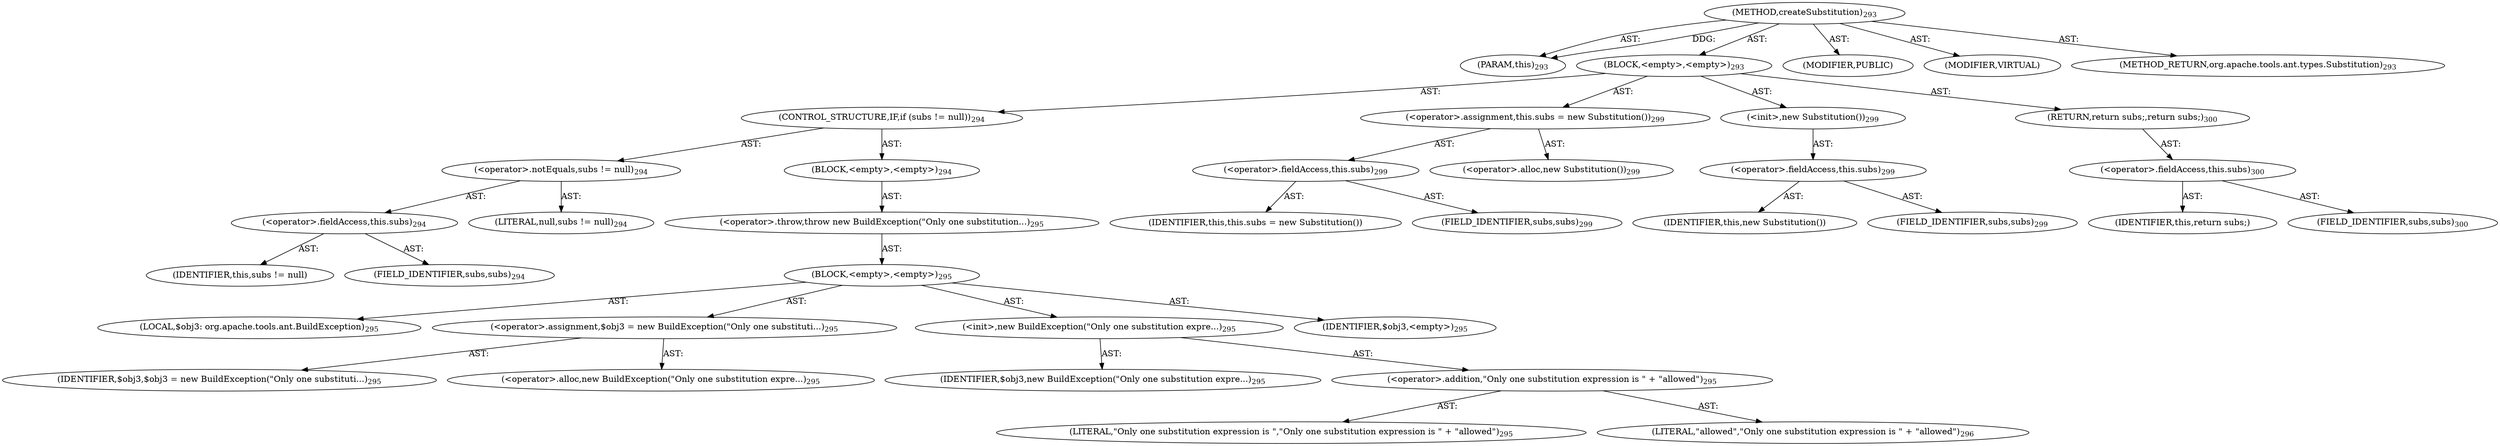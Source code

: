 digraph "createSubstitution" {  
"111669149705" [label = <(METHOD,createSubstitution)<SUB>293</SUB>> ]
"115964117011" [label = <(PARAM,this)<SUB>293</SUB>> ]
"25769803792" [label = <(BLOCK,&lt;empty&gt;,&lt;empty&gt;)<SUB>293</SUB>> ]
"47244640260" [label = <(CONTROL_STRUCTURE,IF,if (subs != null))<SUB>294</SUB>> ]
"30064771148" [label = <(&lt;operator&gt;.notEquals,subs != null)<SUB>294</SUB>> ]
"30064771149" [label = <(&lt;operator&gt;.fieldAccess,this.subs)<SUB>294</SUB>> ]
"68719476804" [label = <(IDENTIFIER,this,subs != null)> ]
"55834574875" [label = <(FIELD_IDENTIFIER,subs,subs)<SUB>294</SUB>> ]
"90194313230" [label = <(LITERAL,null,subs != null)<SUB>294</SUB>> ]
"25769803793" [label = <(BLOCK,&lt;empty&gt;,&lt;empty&gt;)<SUB>294</SUB>> ]
"30064771150" [label = <(&lt;operator&gt;.throw,throw new BuildException(&quot;Only one substitution...)<SUB>295</SUB>> ]
"25769803794" [label = <(BLOCK,&lt;empty&gt;,&lt;empty&gt;)<SUB>295</SUB>> ]
"94489280516" [label = <(LOCAL,$obj3: org.apache.tools.ant.BuildException)<SUB>295</SUB>> ]
"30064771151" [label = <(&lt;operator&gt;.assignment,$obj3 = new BuildException(&quot;Only one substituti...)<SUB>295</SUB>> ]
"68719476805" [label = <(IDENTIFIER,$obj3,$obj3 = new BuildException(&quot;Only one substituti...)<SUB>295</SUB>> ]
"30064771152" [label = <(&lt;operator&gt;.alloc,new BuildException(&quot;Only one substitution expre...)<SUB>295</SUB>> ]
"30064771153" [label = <(&lt;init&gt;,new BuildException(&quot;Only one substitution expre...)<SUB>295</SUB>> ]
"68719476806" [label = <(IDENTIFIER,$obj3,new BuildException(&quot;Only one substitution expre...)<SUB>295</SUB>> ]
"30064771154" [label = <(&lt;operator&gt;.addition,&quot;Only one substitution expression is &quot; + &quot;allowed&quot;)<SUB>295</SUB>> ]
"90194313231" [label = <(LITERAL,&quot;Only one substitution expression is &quot;,&quot;Only one substitution expression is &quot; + &quot;allowed&quot;)<SUB>295</SUB>> ]
"90194313232" [label = <(LITERAL,&quot;allowed&quot;,&quot;Only one substitution expression is &quot; + &quot;allowed&quot;)<SUB>296</SUB>> ]
"68719476807" [label = <(IDENTIFIER,$obj3,&lt;empty&gt;)<SUB>295</SUB>> ]
"30064771155" [label = <(&lt;operator&gt;.assignment,this.subs = new Substitution())<SUB>299</SUB>> ]
"30064771156" [label = <(&lt;operator&gt;.fieldAccess,this.subs)<SUB>299</SUB>> ]
"68719476808" [label = <(IDENTIFIER,this,this.subs = new Substitution())> ]
"55834574876" [label = <(FIELD_IDENTIFIER,subs,subs)<SUB>299</SUB>> ]
"30064771157" [label = <(&lt;operator&gt;.alloc,new Substitution())<SUB>299</SUB>> ]
"30064771158" [label = <(&lt;init&gt;,new Substitution())<SUB>299</SUB>> ]
"30064771159" [label = <(&lt;operator&gt;.fieldAccess,this.subs)<SUB>299</SUB>> ]
"68719476809" [label = <(IDENTIFIER,this,new Substitution())> ]
"55834574877" [label = <(FIELD_IDENTIFIER,subs,subs)<SUB>299</SUB>> ]
"146028888065" [label = <(RETURN,return subs;,return subs;)<SUB>300</SUB>> ]
"30064771160" [label = <(&lt;operator&gt;.fieldAccess,this.subs)<SUB>300</SUB>> ]
"68719476810" [label = <(IDENTIFIER,this,return subs;)> ]
"55834574878" [label = <(FIELD_IDENTIFIER,subs,subs)<SUB>300</SUB>> ]
"133143986202" [label = <(MODIFIER,PUBLIC)> ]
"133143986203" [label = <(MODIFIER,VIRTUAL)> ]
"128849018889" [label = <(METHOD_RETURN,org.apache.tools.ant.types.Substitution)<SUB>293</SUB>> ]
  "111669149705" -> "115964117011"  [ label = "AST: "] 
  "111669149705" -> "25769803792"  [ label = "AST: "] 
  "111669149705" -> "133143986202"  [ label = "AST: "] 
  "111669149705" -> "133143986203"  [ label = "AST: "] 
  "111669149705" -> "128849018889"  [ label = "AST: "] 
  "25769803792" -> "47244640260"  [ label = "AST: "] 
  "25769803792" -> "30064771155"  [ label = "AST: "] 
  "25769803792" -> "30064771158"  [ label = "AST: "] 
  "25769803792" -> "146028888065"  [ label = "AST: "] 
  "47244640260" -> "30064771148"  [ label = "AST: "] 
  "47244640260" -> "25769803793"  [ label = "AST: "] 
  "30064771148" -> "30064771149"  [ label = "AST: "] 
  "30064771148" -> "90194313230"  [ label = "AST: "] 
  "30064771149" -> "68719476804"  [ label = "AST: "] 
  "30064771149" -> "55834574875"  [ label = "AST: "] 
  "25769803793" -> "30064771150"  [ label = "AST: "] 
  "30064771150" -> "25769803794"  [ label = "AST: "] 
  "25769803794" -> "94489280516"  [ label = "AST: "] 
  "25769803794" -> "30064771151"  [ label = "AST: "] 
  "25769803794" -> "30064771153"  [ label = "AST: "] 
  "25769803794" -> "68719476807"  [ label = "AST: "] 
  "30064771151" -> "68719476805"  [ label = "AST: "] 
  "30064771151" -> "30064771152"  [ label = "AST: "] 
  "30064771153" -> "68719476806"  [ label = "AST: "] 
  "30064771153" -> "30064771154"  [ label = "AST: "] 
  "30064771154" -> "90194313231"  [ label = "AST: "] 
  "30064771154" -> "90194313232"  [ label = "AST: "] 
  "30064771155" -> "30064771156"  [ label = "AST: "] 
  "30064771155" -> "30064771157"  [ label = "AST: "] 
  "30064771156" -> "68719476808"  [ label = "AST: "] 
  "30064771156" -> "55834574876"  [ label = "AST: "] 
  "30064771158" -> "30064771159"  [ label = "AST: "] 
  "30064771159" -> "68719476809"  [ label = "AST: "] 
  "30064771159" -> "55834574877"  [ label = "AST: "] 
  "146028888065" -> "30064771160"  [ label = "AST: "] 
  "30064771160" -> "68719476810"  [ label = "AST: "] 
  "30064771160" -> "55834574878"  [ label = "AST: "] 
  "111669149705" -> "115964117011"  [ label = "DDG: "] 
}
